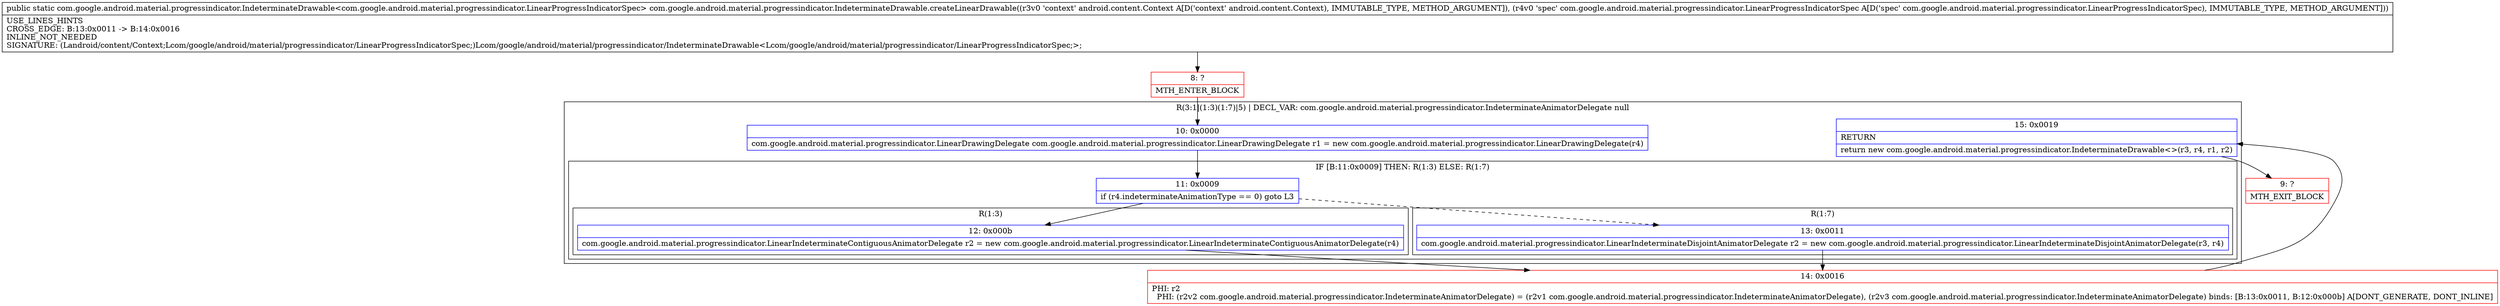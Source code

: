 digraph "CFG forcom.google.android.material.progressindicator.IndeterminateDrawable.createLinearDrawable(Landroid\/content\/Context;Lcom\/google\/android\/material\/progressindicator\/LinearProgressIndicatorSpec;)Lcom\/google\/android\/material\/progressindicator\/IndeterminateDrawable;" {
subgraph cluster_Region_1409434459 {
label = "R(3:1|(1:3)(1:7)|5) | DECL_VAR: com.google.android.material.progressindicator.IndeterminateAnimatorDelegate null\l";
node [shape=record,color=blue];
Node_10 [shape=record,label="{10\:\ 0x0000|com.google.android.material.progressindicator.LinearDrawingDelegate com.google.android.material.progressindicator.LinearDrawingDelegate r1 = new com.google.android.material.progressindicator.LinearDrawingDelegate(r4)\l}"];
subgraph cluster_IfRegion_1714088243 {
label = "IF [B:11:0x0009] THEN: R(1:3) ELSE: R(1:7)";
node [shape=record,color=blue];
Node_11 [shape=record,label="{11\:\ 0x0009|if (r4.indeterminateAnimationType == 0) goto L3\l}"];
subgraph cluster_Region_187700883 {
label = "R(1:3)";
node [shape=record,color=blue];
Node_12 [shape=record,label="{12\:\ 0x000b|com.google.android.material.progressindicator.LinearIndeterminateContiguousAnimatorDelegate r2 = new com.google.android.material.progressindicator.LinearIndeterminateContiguousAnimatorDelegate(r4)\l}"];
}
subgraph cluster_Region_1276453102 {
label = "R(1:7)";
node [shape=record,color=blue];
Node_13 [shape=record,label="{13\:\ 0x0011|com.google.android.material.progressindicator.LinearIndeterminateDisjointAnimatorDelegate r2 = new com.google.android.material.progressindicator.LinearIndeterminateDisjointAnimatorDelegate(r3, r4)\l}"];
}
}
Node_15 [shape=record,label="{15\:\ 0x0019|RETURN\l|return new com.google.android.material.progressindicator.IndeterminateDrawable\<\>(r3, r4, r1, r2)\l}"];
}
Node_8 [shape=record,color=red,label="{8\:\ ?|MTH_ENTER_BLOCK\l}"];
Node_14 [shape=record,color=red,label="{14\:\ 0x0016|PHI: r2 \l  PHI: (r2v2 com.google.android.material.progressindicator.IndeterminateAnimatorDelegate) = (r2v1 com.google.android.material.progressindicator.IndeterminateAnimatorDelegate), (r2v3 com.google.android.material.progressindicator.IndeterminateAnimatorDelegate) binds: [B:13:0x0011, B:12:0x000b] A[DONT_GENERATE, DONT_INLINE]\l}"];
Node_9 [shape=record,color=red,label="{9\:\ ?|MTH_EXIT_BLOCK\l}"];
MethodNode[shape=record,label="{public static com.google.android.material.progressindicator.IndeterminateDrawable\<com.google.android.material.progressindicator.LinearProgressIndicatorSpec\> com.google.android.material.progressindicator.IndeterminateDrawable.createLinearDrawable((r3v0 'context' android.content.Context A[D('context' android.content.Context), IMMUTABLE_TYPE, METHOD_ARGUMENT]), (r4v0 'spec' com.google.android.material.progressindicator.LinearProgressIndicatorSpec A[D('spec' com.google.android.material.progressindicator.LinearProgressIndicatorSpec), IMMUTABLE_TYPE, METHOD_ARGUMENT]))  | USE_LINES_HINTS\lCROSS_EDGE: B:13:0x0011 \-\> B:14:0x0016\lINLINE_NOT_NEEDED\lSIGNATURE: (Landroid\/content\/Context;Lcom\/google\/android\/material\/progressindicator\/LinearProgressIndicatorSpec;)Lcom\/google\/android\/material\/progressindicator\/IndeterminateDrawable\<Lcom\/google\/android\/material\/progressindicator\/LinearProgressIndicatorSpec;\>;\l}"];
MethodNode -> Node_8;Node_10 -> Node_11;
Node_11 -> Node_12;
Node_11 -> Node_13[style=dashed];
Node_12 -> Node_14;
Node_13 -> Node_14;
Node_15 -> Node_9;
Node_8 -> Node_10;
Node_14 -> Node_15;
}

